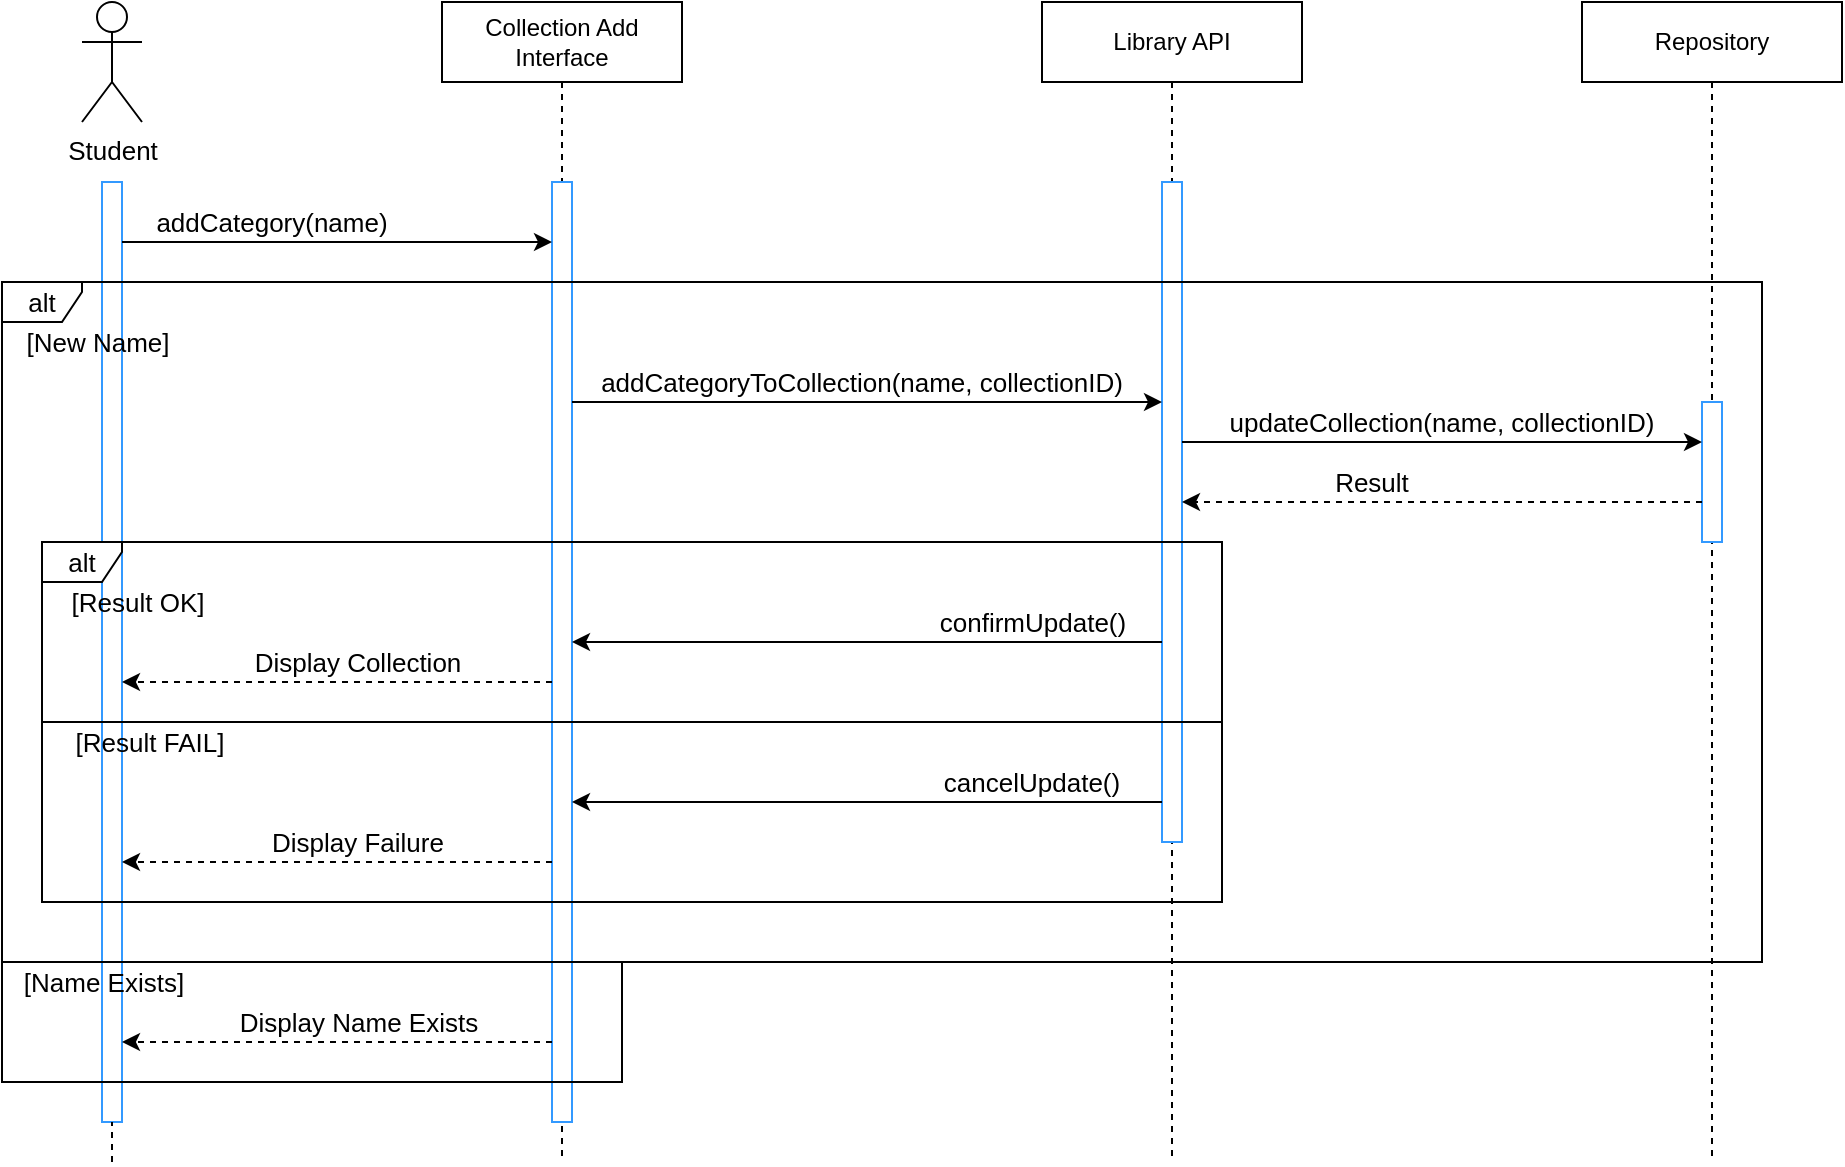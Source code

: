 <mxfile compressed="false" version="21.1.0" type="device">
  <diagram name="Page-1" id="2YBvvXClWsGukQMizWep">
    <mxGraphModel dx="1060" dy="682" grid="1" gridSize="10" guides="1" tooltips="1" connect="1" arrows="1" fold="1" page="1" pageScale="1" pageWidth="2500" pageHeight="2500" math="0" shadow="0">
      <root>
        <mxCell id="0" />
        <mxCell id="1" parent="0" />
        <mxCell id="aM9ryv3xv72pqoxQDRHE-5" value="Repository" style="shape=umlLifeline;perimeter=lifelinePerimeter;whiteSpace=wrap;html=1;container=0;dropTarget=0;collapsible=0;recursiveResize=0;outlineConnect=0;portConstraint=eastwest;newEdgeStyle={&quot;edgeStyle&quot;:&quot;elbowEdgeStyle&quot;,&quot;elbow&quot;:&quot;vertical&quot;,&quot;curved&quot;:0,&quot;rounded&quot;:0};" parent="1" vertex="1">
          <mxGeometry x="800" y="40" width="130" height="580" as="geometry" />
        </mxCell>
        <mxCell id="aM9ryv3xv72pqoxQDRHE-6" value="" style="html=1;points=[];perimeter=orthogonalPerimeter;outlineConnect=0;targetShapes=umlLifeline;portConstraint=eastwest;newEdgeStyle={&quot;edgeStyle&quot;:&quot;elbowEdgeStyle&quot;,&quot;elbow&quot;:&quot;vertical&quot;,&quot;curved&quot;:0,&quot;rounded&quot;:0};strokeColor=#3399FF;" parent="aM9ryv3xv72pqoxQDRHE-5" vertex="1">
          <mxGeometry x="60" y="200" width="10" height="70" as="geometry" />
        </mxCell>
        <mxCell id="fCjNDRdymDhb6TnAWpX7-8" value="Student" style="shape=umlActor;verticalLabelPosition=bottom;verticalAlign=top;html=1;outlineConnect=0;strokeColor=#000000;fontSize=13;" parent="1" vertex="1">
          <mxGeometry x="50" y="40" width="30" height="60" as="geometry" />
        </mxCell>
        <mxCell id="fCjNDRdymDhb6TnAWpX7-12" value="" style="html=1;points=[];perimeter=orthogonalPerimeter;outlineConnect=0;targetShapes=umlLifeline;portConstraint=eastwest;newEdgeStyle={&quot;edgeStyle&quot;:&quot;elbowEdgeStyle&quot;,&quot;elbow&quot;:&quot;vertical&quot;,&quot;curved&quot;:0,&quot;rounded&quot;:0};strokeColor=#3399FF;" parent="1" vertex="1">
          <mxGeometry x="60" y="130" width="10" height="470" as="geometry" />
        </mxCell>
        <mxCell id="fCjNDRdymDhb6TnAWpX7-27" value="Collection Add Interface" style="shape=umlLifeline;perimeter=lifelinePerimeter;whiteSpace=wrap;html=1;container=0;dropTarget=0;collapsible=0;recursiveResize=0;outlineConnect=0;portConstraint=eastwest;newEdgeStyle={&quot;edgeStyle&quot;:&quot;elbowEdgeStyle&quot;,&quot;elbow&quot;:&quot;vertical&quot;,&quot;curved&quot;:0,&quot;rounded&quot;:0};" parent="1" vertex="1">
          <mxGeometry x="230" y="40" width="120" height="580" as="geometry" />
        </mxCell>
        <mxCell id="fCjNDRdymDhb6TnAWpX7-28" value="" style="html=1;points=[];perimeter=orthogonalPerimeter;outlineConnect=0;targetShapes=umlLifeline;portConstraint=eastwest;newEdgeStyle={&quot;edgeStyle&quot;:&quot;elbowEdgeStyle&quot;,&quot;elbow&quot;:&quot;vertical&quot;,&quot;curved&quot;:0,&quot;rounded&quot;:0};strokeColor=#3399FF;" parent="fCjNDRdymDhb6TnAWpX7-27" vertex="1">
          <mxGeometry x="55" y="90" width="10" height="470" as="geometry" />
        </mxCell>
        <mxCell id="fCjNDRdymDhb6TnAWpX7-33" value="" style="endArrow=none;dashed=1;html=1;rounded=0;fontSize=13;" parent="1" target="fCjNDRdymDhb6TnAWpX7-12" edge="1">
          <mxGeometry width="50" height="50" relative="1" as="geometry">
            <mxPoint x="65" y="620" as="sourcePoint" />
            <mxPoint x="65" y="660" as="targetPoint" />
            <Array as="points" />
          </mxGeometry>
        </mxCell>
        <mxCell id="8WBUeJ8e2ZMxS5DKSKpC-83" value="Library API" style="shape=umlLifeline;perimeter=lifelinePerimeter;whiteSpace=wrap;html=1;container=0;dropTarget=0;collapsible=0;recursiveResize=0;outlineConnect=0;portConstraint=eastwest;newEdgeStyle={&quot;edgeStyle&quot;:&quot;elbowEdgeStyle&quot;,&quot;elbow&quot;:&quot;vertical&quot;,&quot;curved&quot;:0,&quot;rounded&quot;:0};" parent="1" vertex="1">
          <mxGeometry x="530" y="40" width="130" height="580" as="geometry" />
        </mxCell>
        <mxCell id="8WBUeJ8e2ZMxS5DKSKpC-84" value="" style="html=1;points=[];perimeter=orthogonalPerimeter;outlineConnect=0;targetShapes=umlLifeline;portConstraint=eastwest;newEdgeStyle={&quot;edgeStyle&quot;:&quot;elbowEdgeStyle&quot;,&quot;elbow&quot;:&quot;vertical&quot;,&quot;curved&quot;:0,&quot;rounded&quot;:0};strokeColor=#3399FF;" parent="8WBUeJ8e2ZMxS5DKSKpC-83" vertex="1">
          <mxGeometry x="60" y="90" width="10" height="330" as="geometry" />
        </mxCell>
        <mxCell id="UOv02gEyeNIiNMxLk5ma-9" value="" style="endArrow=classic;html=1;rounded=0;" parent="1" edge="1" target="fCjNDRdymDhb6TnAWpX7-28" source="fCjNDRdymDhb6TnAWpX7-12">
          <mxGeometry width="50" height="50" relative="1" as="geometry">
            <mxPoint x="70" y="270" as="sourcePoint" />
            <mxPoint x="285" y="270" as="targetPoint" />
            <Array as="points">
              <mxPoint x="130" y="160" />
            </Array>
          </mxGeometry>
        </mxCell>
        <mxCell id="UOv02gEyeNIiNMxLk5ma-11" value="addCategory(name)" style="text;html=1;strokeColor=none;fillColor=none;align=center;verticalAlign=middle;whiteSpace=wrap;rounded=0;fontSize=13;" parent="1" vertex="1">
          <mxGeometry x="70" y="140" width="150" height="20" as="geometry" />
        </mxCell>
        <mxCell id="UOv02gEyeNIiNMxLk5ma-12" value="" style="endArrow=classic;html=1;rounded=0;" parent="1" edge="1" target="8WBUeJ8e2ZMxS5DKSKpC-84" source="fCjNDRdymDhb6TnAWpX7-28">
          <mxGeometry width="50" height="50" relative="1" as="geometry">
            <mxPoint x="295" y="290" as="sourcePoint" />
            <mxPoint x="460" y="290" as="targetPoint" />
            <Array as="points">
              <mxPoint x="340" y="240" />
              <mxPoint x="380" y="240" />
              <mxPoint x="430" y="240" />
              <mxPoint x="500" y="240" />
            </Array>
          </mxGeometry>
        </mxCell>
        <mxCell id="UOv02gEyeNIiNMxLk5ma-13" value="addCategoryToCollection(name, collectionID)" style="text;html=1;strokeColor=none;fillColor=none;align=center;verticalAlign=middle;whiteSpace=wrap;rounded=0;fontSize=13;" parent="1" vertex="1">
          <mxGeometry x="300" y="220" width="280" height="20" as="geometry" />
        </mxCell>
        <mxCell id="UOv02gEyeNIiNMxLk5ma-14" value="" style="endArrow=classic;html=1;rounded=0;" parent="1" target="aM9ryv3xv72pqoxQDRHE-6" edge="1" source="8WBUeJ8e2ZMxS5DKSKpC-84">
          <mxGeometry width="50" height="50" relative="1" as="geometry">
            <mxPoint x="470" y="310" as="sourcePoint" />
            <mxPoint x="560" y="320" as="targetPoint" />
            <Array as="points">
              <mxPoint x="610" y="260" />
              <mxPoint x="640" y="260" />
              <mxPoint x="620" y="260" />
              <mxPoint x="690" y="260" />
            </Array>
          </mxGeometry>
        </mxCell>
        <mxCell id="UOv02gEyeNIiNMxLk5ma-15" value="updateCollection(name, collectionID)" style="text;html=1;strokeColor=none;fillColor=none;align=center;verticalAlign=middle;whiteSpace=wrap;rounded=0;fontSize=13;" parent="1" vertex="1">
          <mxGeometry x="610" y="240" width="240" height="20" as="geometry" />
        </mxCell>
        <mxCell id="UOv02gEyeNIiNMxLk5ma-21" value="" style="endArrow=classic;html=1;rounded=0;dashed=1;" parent="1" source="aM9ryv3xv72pqoxQDRHE-6" edge="1" target="8WBUeJ8e2ZMxS5DKSKpC-84">
          <mxGeometry width="50" height="50" relative="1" as="geometry">
            <mxPoint x="680" y="340" as="sourcePoint" />
            <mxPoint x="470" y="340" as="targetPoint" />
            <Array as="points">
              <mxPoint x="640" y="290" />
            </Array>
          </mxGeometry>
        </mxCell>
        <mxCell id="UOv02gEyeNIiNMxLk5ma-22" value="Result" style="text;html=1;strokeColor=none;fillColor=none;align=center;verticalAlign=middle;whiteSpace=wrap;rounded=0;fontSize=13;" parent="1" vertex="1">
          <mxGeometry x="660" y="270" width="70" height="20" as="geometry" />
        </mxCell>
        <mxCell id="tPXLSFXYp5JXvSkgjBu1-3" value="alt" style="shape=umlFrame;whiteSpace=wrap;html=1;pointerEvents=0;strokeColor=#000000;fontSize=13;width=40;height=20;" vertex="1" parent="1">
          <mxGeometry x="10" y="180" width="880" height="340" as="geometry" />
        </mxCell>
        <mxCell id="tPXLSFXYp5JXvSkgjBu1-4" value="[New Name]" style="text;html=1;strokeColor=none;fillColor=none;align=center;verticalAlign=middle;whiteSpace=wrap;rounded=0;fontSize=13;" vertex="1" parent="1">
          <mxGeometry x="17.81" y="200" width="80" height="20" as="geometry" />
        </mxCell>
        <mxCell id="tPXLSFXYp5JXvSkgjBu1-5" value="alt" style="shape=umlFrame;whiteSpace=wrap;html=1;pointerEvents=0;strokeColor=#000000;fontSize=13;width=40;height=20;" vertex="1" parent="1">
          <mxGeometry x="30" y="310" width="590" height="90" as="geometry" />
        </mxCell>
        <mxCell id="tPXLSFXYp5JXvSkgjBu1-6" value="confirmUpdate()" style="text;html=1;strokeColor=none;fillColor=none;align=center;verticalAlign=middle;whiteSpace=wrap;rounded=0;fontSize=13;" vertex="1" parent="1">
          <mxGeometry x="457.5" y="340" width="135" height="20" as="geometry" />
        </mxCell>
        <mxCell id="tPXLSFXYp5JXvSkgjBu1-7" value="" style="endArrow=classic;html=1;rounded=0;fontSize=13;" edge="1" parent="1" source="8WBUeJ8e2ZMxS5DKSKpC-84" target="fCjNDRdymDhb6TnAWpX7-28">
          <mxGeometry width="50" height="50" relative="1" as="geometry">
            <mxPoint x="610" y="360" as="sourcePoint" />
            <mxPoint x="315" y="360" as="targetPoint" />
            <Array as="points">
              <mxPoint x="460" y="360" />
            </Array>
          </mxGeometry>
        </mxCell>
        <mxCell id="tPXLSFXYp5JXvSkgjBu1-8" value="" style="endArrow=classic;html=1;rounded=0;fontSize=13;dashed=1;" edge="1" parent="1" source="fCjNDRdymDhb6TnAWpX7-28" target="fCjNDRdymDhb6TnAWpX7-12">
          <mxGeometry width="50" height="50" relative="1" as="geometry">
            <mxPoint x="305" y="380" as="sourcePoint" />
            <mxPoint x="90" y="380" as="targetPoint" />
            <Array as="points">
              <mxPoint x="231" y="380" />
              <mxPoint x="150" y="380" />
            </Array>
          </mxGeometry>
        </mxCell>
        <mxCell id="tPXLSFXYp5JXvSkgjBu1-9" value="Display Collection" style="text;html=1;strokeColor=none;fillColor=none;align=center;verticalAlign=middle;whiteSpace=wrap;rounded=0;fontSize=13;" vertex="1" parent="1">
          <mxGeometry x="135" y="360" width="106.25" height="20" as="geometry" />
        </mxCell>
        <mxCell id="tPXLSFXYp5JXvSkgjBu1-10" value="[Result OK]" style="text;html=1;strokeColor=none;fillColor=none;align=center;verticalAlign=middle;whiteSpace=wrap;rounded=0;fontSize=13;" vertex="1" parent="1">
          <mxGeometry x="37.81" y="330" width="80" height="20" as="geometry" />
        </mxCell>
        <mxCell id="tPXLSFXYp5JXvSkgjBu1-11" value="cancelUpdate()" style="text;html=1;strokeColor=none;fillColor=none;align=center;verticalAlign=middle;whiteSpace=wrap;rounded=0;fontSize=13;" vertex="1" parent="1">
          <mxGeometry x="470" y="420" width="110" height="20" as="geometry" />
        </mxCell>
        <mxCell id="tPXLSFXYp5JXvSkgjBu1-12" value="" style="endArrow=classic;html=1;rounded=0;fontSize=13;" edge="1" parent="1" source="8WBUeJ8e2ZMxS5DKSKpC-84" target="fCjNDRdymDhb6TnAWpX7-28">
          <mxGeometry width="50" height="50" relative="1" as="geometry">
            <mxPoint x="610" y="440" as="sourcePoint" />
            <mxPoint x="315" y="440" as="targetPoint" />
            <Array as="points">
              <mxPoint x="500" y="440" />
              <mxPoint x="420" y="440" />
            </Array>
          </mxGeometry>
        </mxCell>
        <mxCell id="tPXLSFXYp5JXvSkgjBu1-13" value="" style="endArrow=classic;html=1;rounded=0;fontSize=13;dashed=1;" edge="1" parent="1" source="fCjNDRdymDhb6TnAWpX7-28" target="fCjNDRdymDhb6TnAWpX7-12">
          <mxGeometry width="50" height="50" relative="1" as="geometry">
            <mxPoint x="305" y="470" as="sourcePoint" />
            <mxPoint x="90" y="470" as="targetPoint" />
            <Array as="points">
              <mxPoint x="239" y="470" />
              <mxPoint x="149" y="470" />
            </Array>
          </mxGeometry>
        </mxCell>
        <mxCell id="tPXLSFXYp5JXvSkgjBu1-14" value="Display Failure" style="text;html=1;strokeColor=none;fillColor=none;align=center;verticalAlign=middle;whiteSpace=wrap;rounded=0;fontSize=13;" vertex="1" parent="1">
          <mxGeometry x="110.32" y="450" width="155.62" height="20" as="geometry" />
        </mxCell>
        <mxCell id="tPXLSFXYp5JXvSkgjBu1-15" value="[Result FAIL]" style="text;html=1;strokeColor=none;fillColor=none;align=center;verticalAlign=middle;whiteSpace=wrap;rounded=0;fontSize=13;" vertex="1" parent="1">
          <mxGeometry x="37.81" y="400" width="92.19" height="20" as="geometry" />
        </mxCell>
        <mxCell id="tPXLSFXYp5JXvSkgjBu1-16" value="" style="rounded=0;whiteSpace=wrap;html=1;fillColor=none;" vertex="1" parent="1">
          <mxGeometry x="30" y="400" width="590" height="90" as="geometry" />
        </mxCell>
        <mxCell id="tPXLSFXYp5JXvSkgjBu1-17" value="" style="rounded=0;whiteSpace=wrap;html=1;fillColor=none;" vertex="1" parent="1">
          <mxGeometry x="10" y="520" width="310" height="60" as="geometry" />
        </mxCell>
        <mxCell id="tPXLSFXYp5JXvSkgjBu1-18" value="[Name Exists]" style="text;html=1;strokeColor=none;fillColor=none;align=center;verticalAlign=middle;whiteSpace=wrap;rounded=0;fontSize=13;" vertex="1" parent="1">
          <mxGeometry x="10.0" y="520" width="102.19" height="20" as="geometry" />
        </mxCell>
        <mxCell id="tPXLSFXYp5JXvSkgjBu1-19" value="" style="endArrow=classic;html=1;rounded=0;fontSize=13;dashed=1;" edge="1" parent="1" source="fCjNDRdymDhb6TnAWpX7-28" target="fCjNDRdymDhb6TnAWpX7-12">
          <mxGeometry width="50" height="50" relative="1" as="geometry">
            <mxPoint x="285" y="580" as="sourcePoint" />
            <mxPoint x="70" y="580" as="targetPoint" />
            <Array as="points">
              <mxPoint x="231" y="560" />
              <mxPoint x="150" y="560" />
            </Array>
          </mxGeometry>
        </mxCell>
        <mxCell id="tPXLSFXYp5JXvSkgjBu1-20" value="Display Name Exists" style="text;html=1;strokeColor=none;fillColor=none;align=center;verticalAlign=middle;whiteSpace=wrap;rounded=0;fontSize=13;" vertex="1" parent="1">
          <mxGeometry x="110.94" y="540" width="155" height="20" as="geometry" />
        </mxCell>
      </root>
    </mxGraphModel>
  </diagram>
</mxfile>
